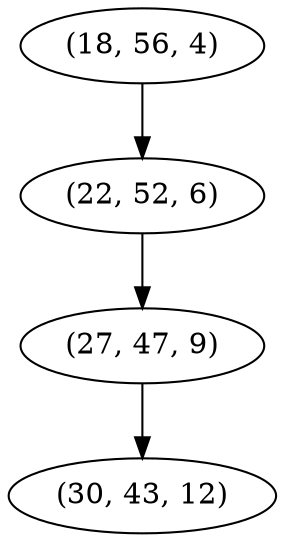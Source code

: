 digraph tree {
    "(18, 56, 4)";
    "(22, 52, 6)";
    "(27, 47, 9)";
    "(30, 43, 12)";
    "(18, 56, 4)" -> "(22, 52, 6)";
    "(22, 52, 6)" -> "(27, 47, 9)";
    "(27, 47, 9)" -> "(30, 43, 12)";
}
